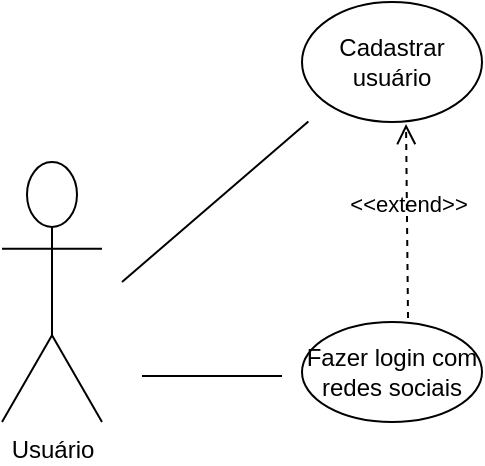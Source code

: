 <mxfile version="15.1.4" type="google"><diagram id="SW5WStpCGeoKWbZ4NptA" name="Page-1"><mxGraphModel dx="868" dy="482" grid="1" gridSize="10" guides="1" tooltips="1" connect="1" arrows="1" fold="1" page="1" pageScale="1" pageWidth="827" pageHeight="1169" math="0" shadow="0"><root><mxCell id="0"/><mxCell id="1" parent="0"/><mxCell id="p7IwUXj6pqjAmEesjlaF-29" value="" style="endArrow=none;html=1;entryX=0;entryY=1;entryDx=0;entryDy=0;" parent="1" edge="1"><mxGeometry width="50" height="50" relative="1" as="geometry"><mxPoint x="150" y="220" as="sourcePoint"/><mxPoint x="243.18" y="139.749" as="targetPoint"/></mxGeometry></mxCell><mxCell id="p7IwUXj6pqjAmEesjlaF-33" value="" style="endArrow=none;html=1;" parent="1" edge="1"><mxGeometry width="50" height="50" relative="1" as="geometry"><mxPoint x="160" y="267" as="sourcePoint"/><mxPoint x="230" y="267" as="targetPoint"/></mxGeometry></mxCell><mxCell id="p7IwUXj6pqjAmEesjlaF-35" value="Cadastrar usuário" style="ellipse;whiteSpace=wrap;html=1;" parent="1" vertex="1"><mxGeometry x="240" y="80" width="90" height="60" as="geometry"/></mxCell><mxCell id="p7IwUXj6pqjAmEesjlaF-36" value="Fazer login com redes sociais" style="ellipse;whiteSpace=wrap;html=1;" parent="1" vertex="1"><mxGeometry x="240" y="240" width="90" height="50" as="geometry"/></mxCell><mxCell id="p7IwUXj6pqjAmEesjlaF-39" value="&amp;lt;&amp;lt;extend&amp;gt;&amp;gt;" style="endArrow=open;startArrow=none;endFill=0;startFill=0;endSize=8;html=1;verticalAlign=bottom;dashed=1;labelBackgroundColor=none;exitX=0.589;exitY=-0.04;exitDx=0;exitDy=0;exitPerimeter=0;entryX=0.578;entryY=1.017;entryDx=0;entryDy=0;entryPerimeter=0;" parent="1" source="p7IwUXj6pqjAmEesjlaF-36" target="p7IwUXj6pqjAmEesjlaF-35" edge="1"><mxGeometry width="160" relative="1" as="geometry"><mxPoint x="310" y="250" as="sourcePoint"/><mxPoint x="290" y="150" as="targetPoint"/></mxGeometry></mxCell><mxCell id="p7IwUXj6pqjAmEesjlaF-42" value="Usuário&lt;br&gt;" style="shape=umlActor;verticalLabelPosition=bottom;verticalAlign=top;html=1;" parent="1" vertex="1"><mxGeometry x="90" y="160" width="50" height="130" as="geometry"/></mxCell></root></mxGraphModel></diagram></mxfile>